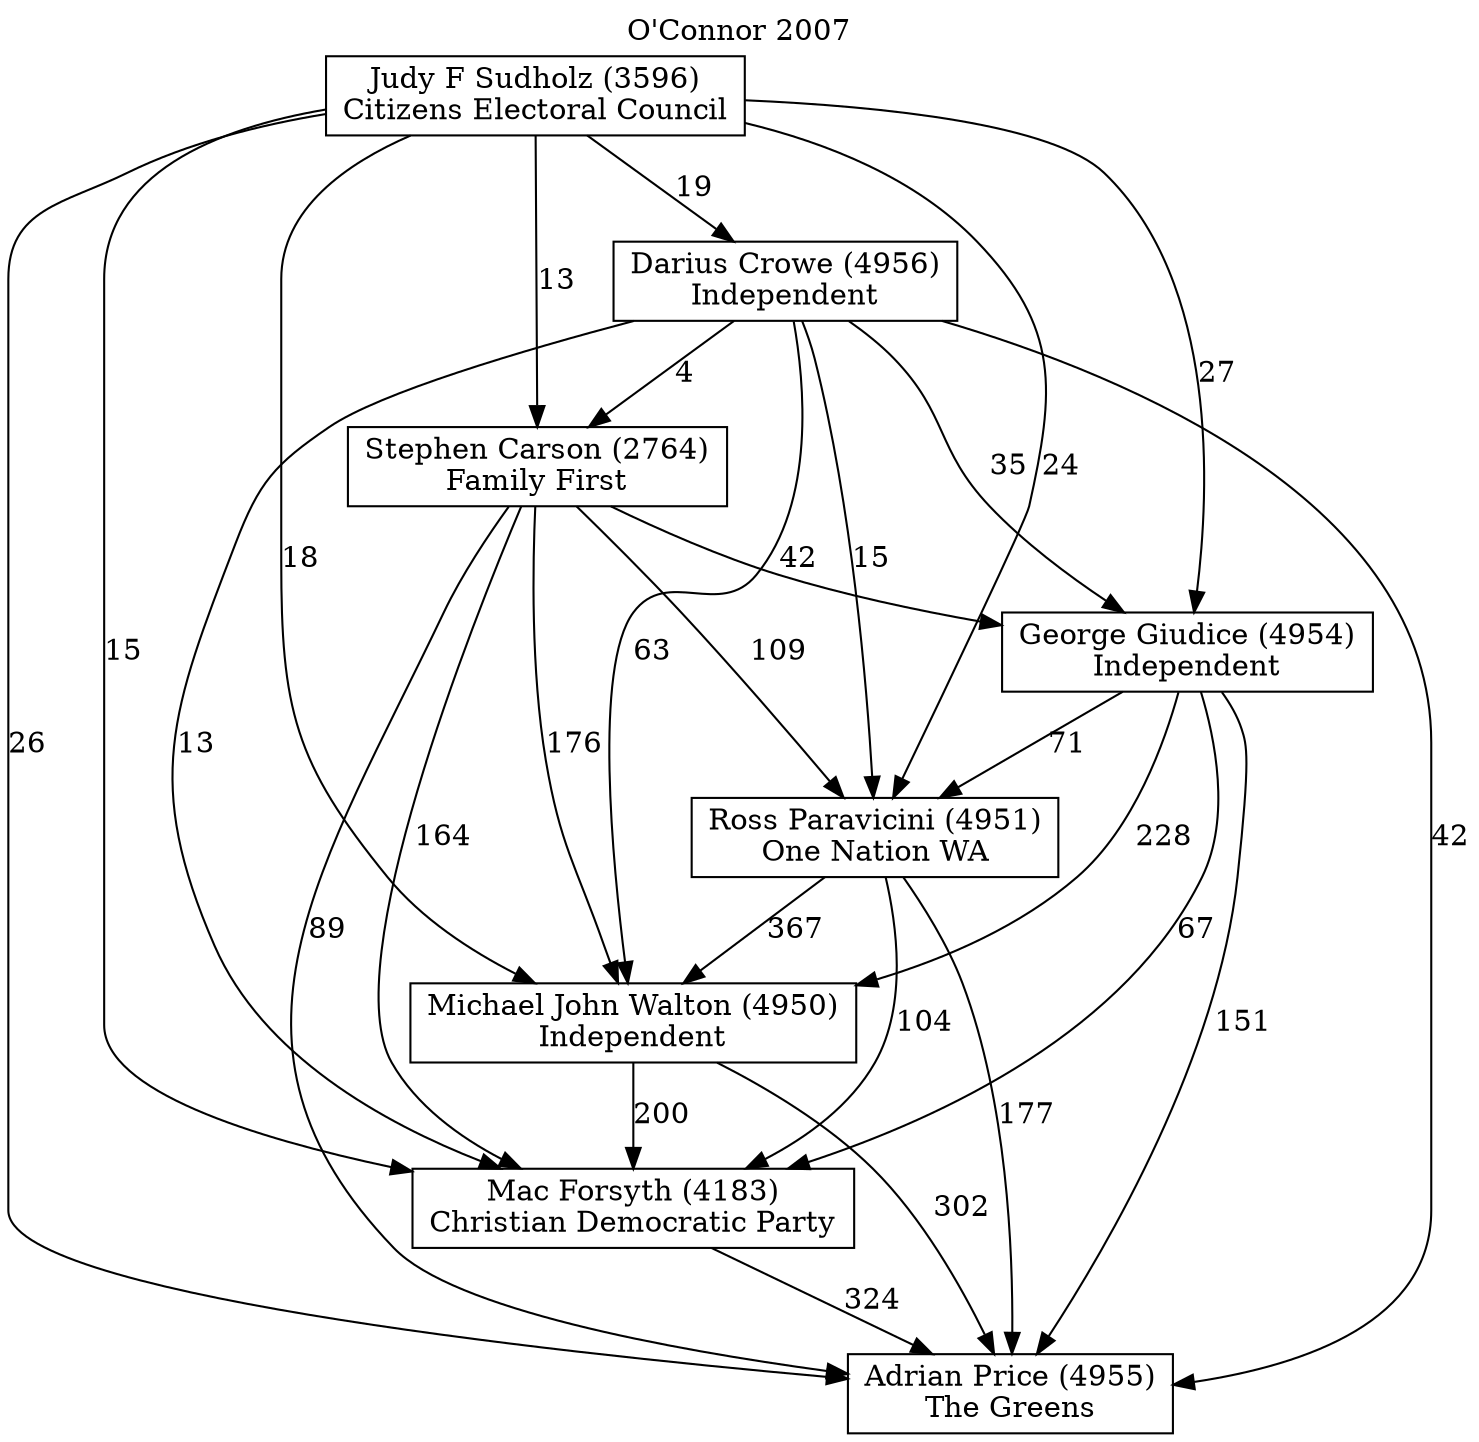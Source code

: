 // House preference flow
digraph "Adrian Price (4955)_O'Connor_2007" {
	graph [label="O'Connor 2007" labelloc=t mclimit=10]
	node [shape=box]
	"Adrian Price (4955)" [label="Adrian Price (4955)
The Greens"]
	"Darius Crowe (4956)" [label="Darius Crowe (4956)
Independent"]
	"George Giudice (4954)" [label="George Giudice (4954)
Independent"]
	"Judy F Sudholz (3596)" [label="Judy F Sudholz (3596)
Citizens Electoral Council"]
	"Mac Forsyth (4183)" [label="Mac Forsyth (4183)
Christian Democratic Party"]
	"Michael John Walton (4950)" [label="Michael John Walton (4950)
Independent"]
	"Ross Paravicini (4951)" [label="Ross Paravicini (4951)
One Nation WA"]
	"Stephen Carson (2764)" [label="Stephen Carson (2764)
Family First"]
	"Darius Crowe (4956)" -> "Adrian Price (4955)" [label=42]
	"Darius Crowe (4956)" -> "George Giudice (4954)" [label=35]
	"Darius Crowe (4956)" -> "Mac Forsyth (4183)" [label=13]
	"Darius Crowe (4956)" -> "Michael John Walton (4950)" [label=63]
	"Darius Crowe (4956)" -> "Ross Paravicini (4951)" [label=15]
	"Darius Crowe (4956)" -> "Stephen Carson (2764)" [label=4]
	"George Giudice (4954)" -> "Adrian Price (4955)" [label=151]
	"George Giudice (4954)" -> "Mac Forsyth (4183)" [label=67]
	"George Giudice (4954)" -> "Michael John Walton (4950)" [label=228]
	"George Giudice (4954)" -> "Ross Paravicini (4951)" [label=71]
	"Judy F Sudholz (3596)" -> "Adrian Price (4955)" [label=26]
	"Judy F Sudholz (3596)" -> "Darius Crowe (4956)" [label=19]
	"Judy F Sudholz (3596)" -> "George Giudice (4954)" [label=27]
	"Judy F Sudholz (3596)" -> "Mac Forsyth (4183)" [label=15]
	"Judy F Sudholz (3596)" -> "Michael John Walton (4950)" [label=18]
	"Judy F Sudholz (3596)" -> "Ross Paravicini (4951)" [label=24]
	"Judy F Sudholz (3596)" -> "Stephen Carson (2764)" [label=13]
	"Mac Forsyth (4183)" -> "Adrian Price (4955)" [label=324]
	"Michael John Walton (4950)" -> "Adrian Price (4955)" [label=302]
	"Michael John Walton (4950)" -> "Mac Forsyth (4183)" [label=200]
	"Ross Paravicini (4951)" -> "Adrian Price (4955)" [label=177]
	"Ross Paravicini (4951)" -> "Mac Forsyth (4183)" [label=104]
	"Ross Paravicini (4951)" -> "Michael John Walton (4950)" [label=367]
	"Stephen Carson (2764)" -> "Adrian Price (4955)" [label=89]
	"Stephen Carson (2764)" -> "George Giudice (4954)" [label=42]
	"Stephen Carson (2764)" -> "Mac Forsyth (4183)" [label=164]
	"Stephen Carson (2764)" -> "Michael John Walton (4950)" [label=176]
	"Stephen Carson (2764)" -> "Ross Paravicini (4951)" [label=109]
}
